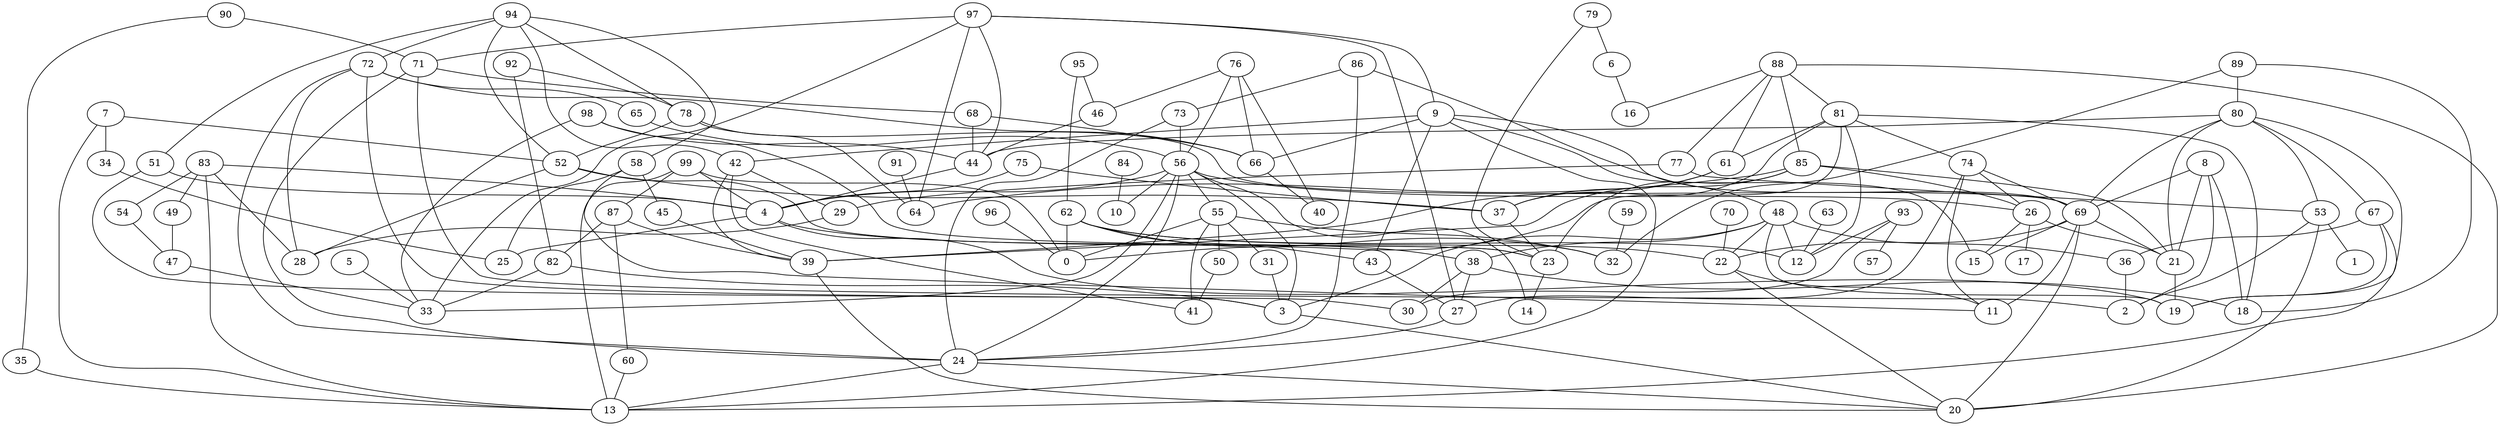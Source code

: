 digraph GG_graph {

subgraph G_graph {
edge [color = black]
"49" -> "47" [dir = none]
"91" -> "64" [dir = none]
"23" -> "14" [dir = none]
"72" -> "65" [dir = none]
"60" -> "13" [dir = none]
"34" -> "25" [dir = none]
"89" -> "18" [dir = none]
"77" -> "53" [dir = none]
"5" -> "33" [dir = none]
"42" -> "41" [dir = none]
"48" -> "38" [dir = none]
"51" -> "4" [dir = none]
"52" -> "23" [dir = none]
"52" -> "28" [dir = none]
"80" -> "53" [dir = none]
"29" -> "28" [dir = none]
"99" -> "0" [dir = none]
"45" -> "39" [dir = none]
"31" -> "3" [dir = none]
"63" -> "12" [dir = none]
"92" -> "78" [dir = none]
"94" -> "58" [dir = none]
"71" -> "24" [dir = none]
"87" -> "82" [dir = none]
"87" -> "39" [dir = none]
"39" -> "20" [dir = none]
"90" -> "71" [dir = none]
"73" -> "24" [dir = none]
"83" -> "54" [dir = none]
"83" -> "28" [dir = none]
"83" -> "4" [dir = none]
"24" -> "20" [dir = none]
"79" -> "23" [dir = none]
"56" -> "10" [dir = none]
"56" -> "4" [dir = none]
"56" -> "55" [dir = none]
"56" -> "33" [dir = none]
"56" -> "24" [dir = none]
"9" -> "43" [dir = none]
"9" -> "13" [dir = none]
"9" -> "69" [dir = none]
"93" -> "30" [dir = none]
"93" -> "57" [dir = none]
"93" -> "12" [dir = none]
"27" -> "24" [dir = none]
"44" -> "4" [dir = none]
"6" -> "16" [dir = none]
"76" -> "40" [dir = none]
"76" -> "66" [dir = none]
"76" -> "56" [dir = none]
"86" -> "24" [dir = none]
"58" -> "11" [dir = none]
"84" -> "10" [dir = none]
"78" -> "64" [dir = none]
"78" -> "69" [dir = none]
"62" -> "0" [dir = none]
"55" -> "31" [dir = none]
"55" -> "41" [dir = none]
"55" -> "32" [dir = none]
"55" -> "0" [dir = none]
"97" -> "71" [dir = none]
"4" -> "19" [dir = none]
"4" -> "25" [dir = none]
"4" -> "38" [dir = none]
"88" -> "85" [dir = none]
"88" -> "16" [dir = none]
"88" -> "61" [dir = none]
"88" -> "20" [dir = none]
"38" -> "18" [dir = none]
"53" -> "1" [dir = none]
"53" -> "20" [dir = none]
"7" -> "13" [dir = none]
"65" -> "56" [dir = none]
"98" -> "33" [dir = none]
"74" -> "69" [dir = none]
"59" -> "32" [dir = none]
"67" -> "36" [dir = none]
"67" -> "13" [dir = none]
"50" -> "41" [dir = none]
"8" -> "2" [dir = none]
"8" -> "69" [dir = none]
"35" -> "13" [dir = none]
"69" -> "15" [dir = none]
"69" -> "21" [dir = none]
"69" -> "11" [dir = none]
"69" -> "22" [dir = none]
"69" -> "20" [dir = none]
"81" -> "37" [dir = none]
"81" -> "12" [dir = none]
"81" -> "0" [dir = none]
"95" -> "62" [dir = none]
"70" -> "22" [dir = none]
"26" -> "17" [dir = none]
"26" -> "15" [dir = none]
"47" -> "33" [dir = none]
"96" -> "0" [dir = none]
"46" -> "44" [dir = none]
"75" -> "37" [dir = none]
"68" -> "66" [dir = none]
"7" -> "52" [dir = none]
"94" -> "52" [dir = none]
"74" -> "26" [dir = none]
"99" -> "87" [dir = none]
"76" -> "46" [dir = none]
"22" -> "20" [dir = none]
"48" -> "3" [dir = none]
"7" -> "34" [dir = none]
"80" -> "19" [dir = none]
"88" -> "77" [dir = none]
"94" -> "78" [dir = none]
"85" -> "26" [dir = none]
"62" -> "22" [dir = none]
"87" -> "60" [dir = none]
"80" -> "67" [dir = none]
"56" -> "3" [dir = none]
"92" -> "82" [dir = none]
"71" -> "2" [dir = none]
"21" -> "19" [dir = none]
"78" -> "52" [dir = none]
"99" -> "4" [dir = none]
"98" -> "44" [dir = none]
"38" -> "30" [dir = none]
"94" -> "72" [dir = none]
"48" -> "36" [dir = none]
"81" -> "61" [dir = none]
"66" -> "40" [dir = none]
"81" -> "18" [dir = none]
"62" -> "12" [dir = none]
"55" -> "50" [dir = none]
"37" -> "23" [dir = none]
"54" -> "47" [dir = none]
"61" -> "39" [dir = none]
"42" -> "39" [dir = none]
"8" -> "18" [dir = none]
"83" -> "49" [dir = none]
"61" -> "37" [dir = none]
"62" -> "43" [dir = none]
"86" -> "48" [dir = none]
"97" -> "33" [dir = none]
"94" -> "42" [dir = none]
"22" -> "11" [dir = none]
"48" -> "22" [dir = none]
"85" -> "23" [dir = none]
"83" -> "13" [dir = none]
"8" -> "21" [dir = none]
"68" -> "44" [dir = none]
"75" -> "4" [dir = none]
"81" -> "74" [dir = none]
"95" -> "46" [dir = none]
"71" -> "68" [dir = none]
"77" -> "29" [dir = none]
"58" -> "45" [dir = none]
"99" -> "13" [dir = none]
"86" -> "73" [dir = none]
"74" -> "11" [dir = none]
"72" -> "24" [dir = none]
"43" -> "27" [dir = none]
"80" -> "69" [dir = none]
"82" -> "33" [dir = none]
"82" -> "3" [dir = none]
"80" -> "44" [dir = none]
"56" -> "14" [dir = none]
"73" -> "56" [dir = none]
"48" -> "19" [dir = none]
"9" -> "42" [dir = none]
"72" -> "66" [dir = none]
"48" -> "12" [dir = none]
"89" -> "32" [dir = none]
"3" -> "20" [dir = none]
"24" -> "13" [dir = none]
"88" -> "81" [dir = none]
"58" -> "25" [dir = none]
"52" -> "37" [dir = none]
"85" -> "21" [dir = none]
"62" -> "32" [dir = none]
"94" -> "51" [dir = none]
"53" -> "2" [dir = none]
"72" -> "28" [dir = none]
"89" -> "80" [dir = none]
"80" -> "21" [dir = none]
"97" -> "9" [dir = none]
"97" -> "64" [dir = none]
"9" -> "66" [dir = none]
"97" -> "44" [dir = none]
"26" -> "21" [dir = none]
"97" -> "27" [dir = none]
"74" -> "27" [dir = none]
"36" -> "2" [dir = none]
"85" -> "64" [dir = none]
"9" -> "15" [dir = none]
"72" -> "3" [dir = none]
"38" -> "27" [dir = none]
"42" -> "29" [dir = none]
"85" -> "39" [dir = none]
"98" -> "23" [dir = none]
"90" -> "35" [dir = none]
"51" -> "30" [dir = none]
"79" -> "6" [dir = none]
"56" -> "26" [dir = none]
"67" -> "19" [dir = none]
}

}

